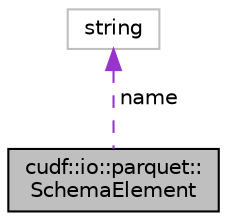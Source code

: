 digraph "cudf::io::parquet::SchemaElement"
{
 // LATEX_PDF_SIZE
  edge [fontname="Helvetica",fontsize="10",labelfontname="Helvetica",labelfontsize="10"];
  node [fontname="Helvetica",fontsize="10",shape=record];
  Node1 [label="cudf::io::parquet::\lSchemaElement",height=0.2,width=0.4,color="black", fillcolor="grey75", style="filled", fontcolor="black",tooltip="Struct for describing an element/field in the Parquet format schema."];
  Node2 -> Node1 [dir="back",color="darkorchid3",fontsize="10",style="dashed",label=" name" ,fontname="Helvetica"];
  Node2 [label="string",height=0.2,width=0.4,color="grey75", fillcolor="white", style="filled",tooltip=" "];
}
